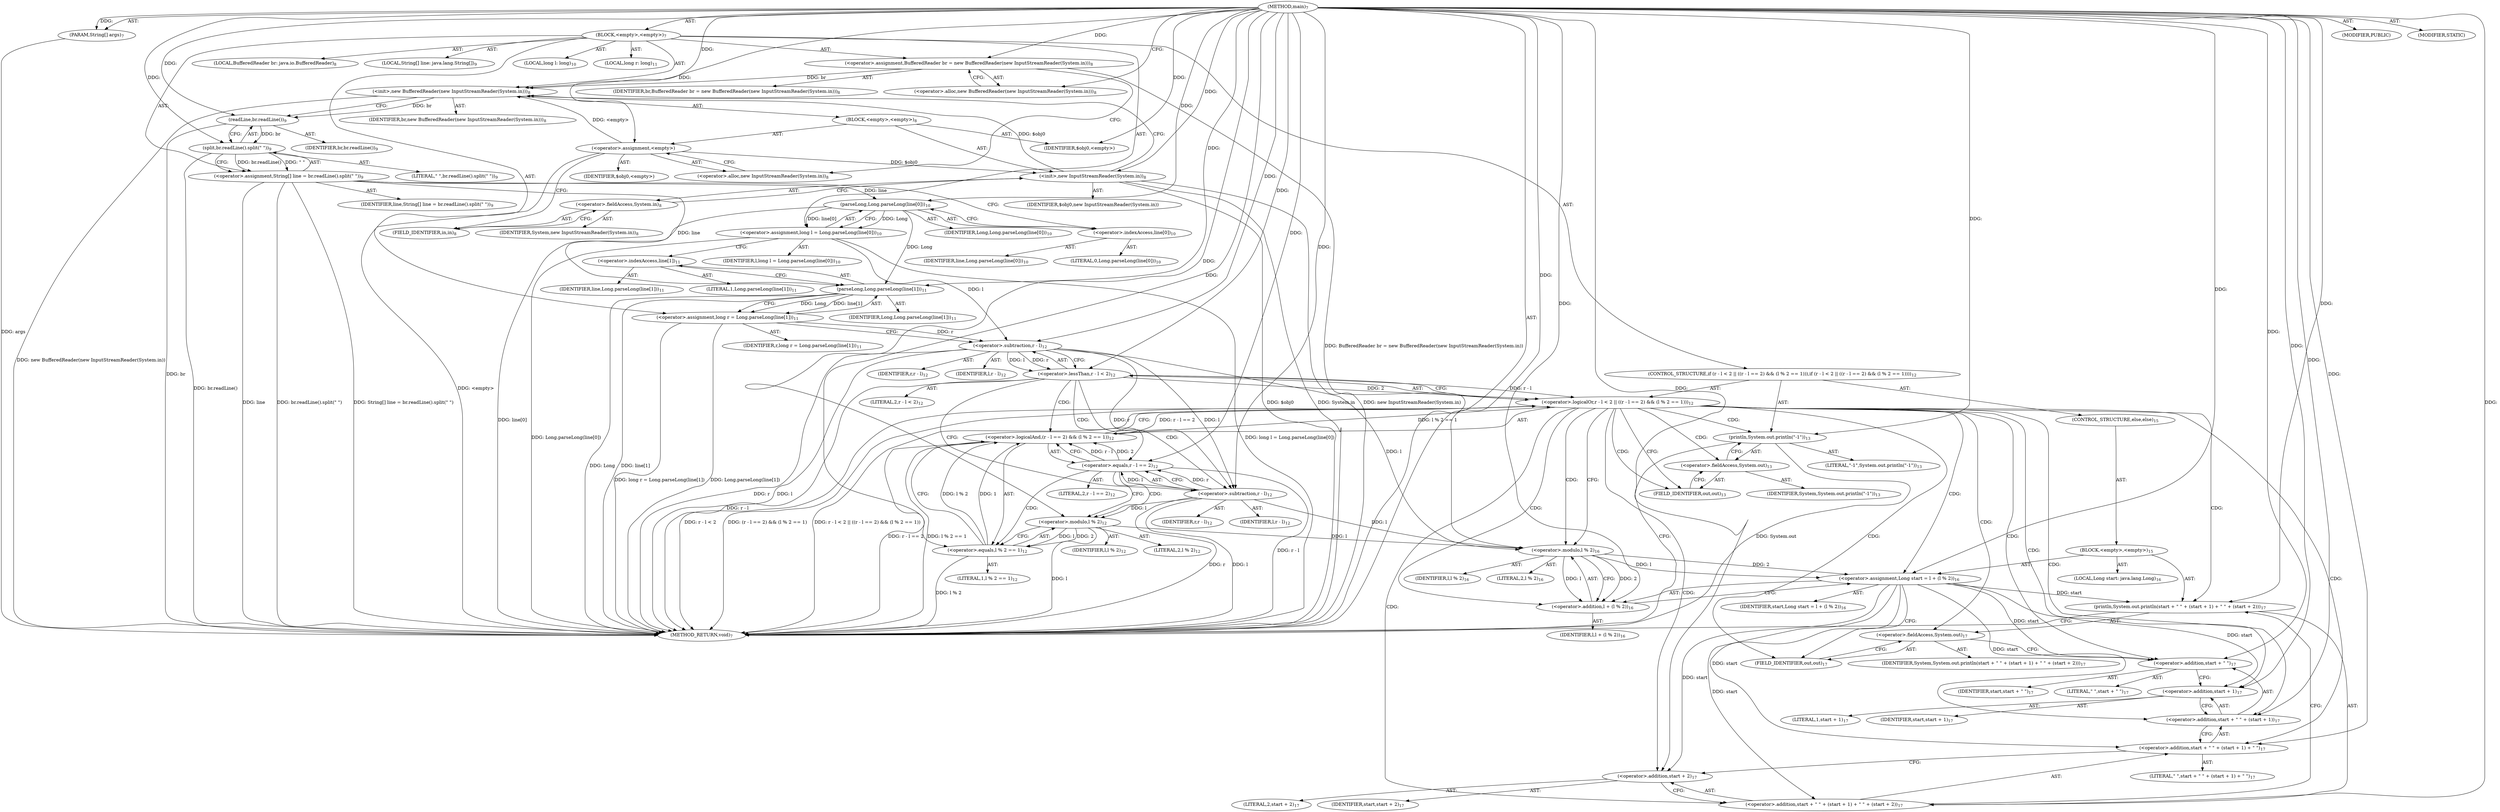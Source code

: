 digraph "main" {  
"19" [label = <(METHOD,main)<SUB>7</SUB>> ]
"20" [label = <(PARAM,String[] args)<SUB>7</SUB>> ]
"21" [label = <(BLOCK,&lt;empty&gt;,&lt;empty&gt;)<SUB>7</SUB>> ]
"4" [label = <(LOCAL,BufferedReader br: java.io.BufferedReader)<SUB>8</SUB>> ]
"22" [label = <(&lt;operator&gt;.assignment,BufferedReader br = new BufferedReader(new InputStreamReader(System.in)))<SUB>8</SUB>> ]
"23" [label = <(IDENTIFIER,br,BufferedReader br = new BufferedReader(new InputStreamReader(System.in)))<SUB>8</SUB>> ]
"24" [label = <(&lt;operator&gt;.alloc,new BufferedReader(new InputStreamReader(System.in)))<SUB>8</SUB>> ]
"25" [label = <(&lt;init&gt;,new BufferedReader(new InputStreamReader(System.in)))<SUB>8</SUB>> ]
"3" [label = <(IDENTIFIER,br,new BufferedReader(new InputStreamReader(System.in)))<SUB>8</SUB>> ]
"26" [label = <(BLOCK,&lt;empty&gt;,&lt;empty&gt;)<SUB>8</SUB>> ]
"27" [label = <(&lt;operator&gt;.assignment,&lt;empty&gt;)> ]
"28" [label = <(IDENTIFIER,$obj0,&lt;empty&gt;)> ]
"29" [label = <(&lt;operator&gt;.alloc,new InputStreamReader(System.in))<SUB>8</SUB>> ]
"30" [label = <(&lt;init&gt;,new InputStreamReader(System.in))<SUB>8</SUB>> ]
"31" [label = <(IDENTIFIER,$obj0,new InputStreamReader(System.in))> ]
"32" [label = <(&lt;operator&gt;.fieldAccess,System.in)<SUB>8</SUB>> ]
"33" [label = <(IDENTIFIER,System,new InputStreamReader(System.in))<SUB>8</SUB>> ]
"34" [label = <(FIELD_IDENTIFIER,in,in)<SUB>8</SUB>> ]
"35" [label = <(IDENTIFIER,$obj0,&lt;empty&gt;)> ]
"36" [label = <(LOCAL,String[] line: java.lang.String[])<SUB>9</SUB>> ]
"37" [label = <(&lt;operator&gt;.assignment,String[] line = br.readLine().split(&quot; &quot;))<SUB>9</SUB>> ]
"38" [label = <(IDENTIFIER,line,String[] line = br.readLine().split(&quot; &quot;))<SUB>9</SUB>> ]
"39" [label = <(split,br.readLine().split(&quot; &quot;))<SUB>9</SUB>> ]
"40" [label = <(readLine,br.readLine())<SUB>9</SUB>> ]
"41" [label = <(IDENTIFIER,br,br.readLine())<SUB>9</SUB>> ]
"42" [label = <(LITERAL,&quot; &quot;,br.readLine().split(&quot; &quot;))<SUB>9</SUB>> ]
"43" [label = <(LOCAL,long l: long)<SUB>10</SUB>> ]
"44" [label = <(&lt;operator&gt;.assignment,long l = Long.parseLong(line[0]))<SUB>10</SUB>> ]
"45" [label = <(IDENTIFIER,l,long l = Long.parseLong(line[0]))<SUB>10</SUB>> ]
"46" [label = <(parseLong,Long.parseLong(line[0]))<SUB>10</SUB>> ]
"47" [label = <(IDENTIFIER,Long,Long.parseLong(line[0]))<SUB>10</SUB>> ]
"48" [label = <(&lt;operator&gt;.indexAccess,line[0])<SUB>10</SUB>> ]
"49" [label = <(IDENTIFIER,line,Long.parseLong(line[0]))<SUB>10</SUB>> ]
"50" [label = <(LITERAL,0,Long.parseLong(line[0]))<SUB>10</SUB>> ]
"51" [label = <(LOCAL,long r: long)<SUB>11</SUB>> ]
"52" [label = <(&lt;operator&gt;.assignment,long r = Long.parseLong(line[1]))<SUB>11</SUB>> ]
"53" [label = <(IDENTIFIER,r,long r = Long.parseLong(line[1]))<SUB>11</SUB>> ]
"54" [label = <(parseLong,Long.parseLong(line[1]))<SUB>11</SUB>> ]
"55" [label = <(IDENTIFIER,Long,Long.parseLong(line[1]))<SUB>11</SUB>> ]
"56" [label = <(&lt;operator&gt;.indexAccess,line[1])<SUB>11</SUB>> ]
"57" [label = <(IDENTIFIER,line,Long.parseLong(line[1]))<SUB>11</SUB>> ]
"58" [label = <(LITERAL,1,Long.parseLong(line[1]))<SUB>11</SUB>> ]
"59" [label = <(CONTROL_STRUCTURE,if (r - l &lt; 2 || ((r - l == 2) &amp;&amp; (l % 2 == 1))),if (r - l &lt; 2 || ((r - l == 2) &amp;&amp; (l % 2 == 1))))<SUB>12</SUB>> ]
"60" [label = <(&lt;operator&gt;.logicalOr,r - l &lt; 2 || ((r - l == 2) &amp;&amp; (l % 2 == 1)))<SUB>12</SUB>> ]
"61" [label = <(&lt;operator&gt;.lessThan,r - l &lt; 2)<SUB>12</SUB>> ]
"62" [label = <(&lt;operator&gt;.subtraction,r - l)<SUB>12</SUB>> ]
"63" [label = <(IDENTIFIER,r,r - l)<SUB>12</SUB>> ]
"64" [label = <(IDENTIFIER,l,r - l)<SUB>12</SUB>> ]
"65" [label = <(LITERAL,2,r - l &lt; 2)<SUB>12</SUB>> ]
"66" [label = <(&lt;operator&gt;.logicalAnd,(r - l == 2) &amp;&amp; (l % 2 == 1))<SUB>12</SUB>> ]
"67" [label = <(&lt;operator&gt;.equals,r - l == 2)<SUB>12</SUB>> ]
"68" [label = <(&lt;operator&gt;.subtraction,r - l)<SUB>12</SUB>> ]
"69" [label = <(IDENTIFIER,r,r - l)<SUB>12</SUB>> ]
"70" [label = <(IDENTIFIER,l,r - l)<SUB>12</SUB>> ]
"71" [label = <(LITERAL,2,r - l == 2)<SUB>12</SUB>> ]
"72" [label = <(&lt;operator&gt;.equals,l % 2 == 1)<SUB>12</SUB>> ]
"73" [label = <(&lt;operator&gt;.modulo,l % 2)<SUB>12</SUB>> ]
"74" [label = <(IDENTIFIER,l,l % 2)<SUB>12</SUB>> ]
"75" [label = <(LITERAL,2,l % 2)<SUB>12</SUB>> ]
"76" [label = <(LITERAL,1,l % 2 == 1)<SUB>12</SUB>> ]
"77" [label = <(println,System.out.println(&quot;-1&quot;))<SUB>13</SUB>> ]
"78" [label = <(&lt;operator&gt;.fieldAccess,System.out)<SUB>13</SUB>> ]
"79" [label = <(IDENTIFIER,System,System.out.println(&quot;-1&quot;))<SUB>13</SUB>> ]
"80" [label = <(FIELD_IDENTIFIER,out,out)<SUB>13</SUB>> ]
"81" [label = <(LITERAL,&quot;-1&quot;,System.out.println(&quot;-1&quot;))<SUB>13</SUB>> ]
"82" [label = <(CONTROL_STRUCTURE,else,else)<SUB>15</SUB>> ]
"83" [label = <(BLOCK,&lt;empty&gt;,&lt;empty&gt;)<SUB>15</SUB>> ]
"84" [label = <(LOCAL,Long start: java.lang.Long)<SUB>16</SUB>> ]
"85" [label = <(&lt;operator&gt;.assignment,Long start = l + (l % 2))<SUB>16</SUB>> ]
"86" [label = <(IDENTIFIER,start,Long start = l + (l % 2))<SUB>16</SUB>> ]
"87" [label = <(&lt;operator&gt;.addition,l + (l % 2))<SUB>16</SUB>> ]
"88" [label = <(IDENTIFIER,l,l + (l % 2))<SUB>16</SUB>> ]
"89" [label = <(&lt;operator&gt;.modulo,l % 2)<SUB>16</SUB>> ]
"90" [label = <(IDENTIFIER,l,l % 2)<SUB>16</SUB>> ]
"91" [label = <(LITERAL,2,l % 2)<SUB>16</SUB>> ]
"92" [label = <(println,System.out.println(start + &quot; &quot; + (start + 1) + &quot; &quot; + (start + 2)))<SUB>17</SUB>> ]
"93" [label = <(&lt;operator&gt;.fieldAccess,System.out)<SUB>17</SUB>> ]
"94" [label = <(IDENTIFIER,System,System.out.println(start + &quot; &quot; + (start + 1) + &quot; &quot; + (start + 2)))<SUB>17</SUB>> ]
"95" [label = <(FIELD_IDENTIFIER,out,out)<SUB>17</SUB>> ]
"96" [label = <(&lt;operator&gt;.addition,start + &quot; &quot; + (start + 1) + &quot; &quot; + (start + 2))<SUB>17</SUB>> ]
"97" [label = <(&lt;operator&gt;.addition,start + &quot; &quot; + (start + 1) + &quot; &quot;)<SUB>17</SUB>> ]
"98" [label = <(&lt;operator&gt;.addition,start + &quot; &quot; + (start + 1))<SUB>17</SUB>> ]
"99" [label = <(&lt;operator&gt;.addition,start + &quot; &quot;)<SUB>17</SUB>> ]
"100" [label = <(IDENTIFIER,start,start + &quot; &quot;)<SUB>17</SUB>> ]
"101" [label = <(LITERAL,&quot; &quot;,start + &quot; &quot;)<SUB>17</SUB>> ]
"102" [label = <(&lt;operator&gt;.addition,start + 1)<SUB>17</SUB>> ]
"103" [label = <(IDENTIFIER,start,start + 1)<SUB>17</SUB>> ]
"104" [label = <(LITERAL,1,start + 1)<SUB>17</SUB>> ]
"105" [label = <(LITERAL,&quot; &quot;,start + &quot; &quot; + (start + 1) + &quot; &quot;)<SUB>17</SUB>> ]
"106" [label = <(&lt;operator&gt;.addition,start + 2)<SUB>17</SUB>> ]
"107" [label = <(IDENTIFIER,start,start + 2)<SUB>17</SUB>> ]
"108" [label = <(LITERAL,2,start + 2)<SUB>17</SUB>> ]
"109" [label = <(MODIFIER,PUBLIC)> ]
"110" [label = <(MODIFIER,STATIC)> ]
"111" [label = <(METHOD_RETURN,void)<SUB>7</SUB>> ]
  "19" -> "20"  [ label = "AST: "] 
  "19" -> "21"  [ label = "AST: "] 
  "19" -> "109"  [ label = "AST: "] 
  "19" -> "110"  [ label = "AST: "] 
  "19" -> "111"  [ label = "AST: "] 
  "21" -> "4"  [ label = "AST: "] 
  "21" -> "22"  [ label = "AST: "] 
  "21" -> "25"  [ label = "AST: "] 
  "21" -> "36"  [ label = "AST: "] 
  "21" -> "37"  [ label = "AST: "] 
  "21" -> "43"  [ label = "AST: "] 
  "21" -> "44"  [ label = "AST: "] 
  "21" -> "51"  [ label = "AST: "] 
  "21" -> "52"  [ label = "AST: "] 
  "21" -> "59"  [ label = "AST: "] 
  "22" -> "23"  [ label = "AST: "] 
  "22" -> "24"  [ label = "AST: "] 
  "25" -> "3"  [ label = "AST: "] 
  "25" -> "26"  [ label = "AST: "] 
  "26" -> "27"  [ label = "AST: "] 
  "26" -> "30"  [ label = "AST: "] 
  "26" -> "35"  [ label = "AST: "] 
  "27" -> "28"  [ label = "AST: "] 
  "27" -> "29"  [ label = "AST: "] 
  "30" -> "31"  [ label = "AST: "] 
  "30" -> "32"  [ label = "AST: "] 
  "32" -> "33"  [ label = "AST: "] 
  "32" -> "34"  [ label = "AST: "] 
  "37" -> "38"  [ label = "AST: "] 
  "37" -> "39"  [ label = "AST: "] 
  "39" -> "40"  [ label = "AST: "] 
  "39" -> "42"  [ label = "AST: "] 
  "40" -> "41"  [ label = "AST: "] 
  "44" -> "45"  [ label = "AST: "] 
  "44" -> "46"  [ label = "AST: "] 
  "46" -> "47"  [ label = "AST: "] 
  "46" -> "48"  [ label = "AST: "] 
  "48" -> "49"  [ label = "AST: "] 
  "48" -> "50"  [ label = "AST: "] 
  "52" -> "53"  [ label = "AST: "] 
  "52" -> "54"  [ label = "AST: "] 
  "54" -> "55"  [ label = "AST: "] 
  "54" -> "56"  [ label = "AST: "] 
  "56" -> "57"  [ label = "AST: "] 
  "56" -> "58"  [ label = "AST: "] 
  "59" -> "60"  [ label = "AST: "] 
  "59" -> "77"  [ label = "AST: "] 
  "59" -> "82"  [ label = "AST: "] 
  "60" -> "61"  [ label = "AST: "] 
  "60" -> "66"  [ label = "AST: "] 
  "61" -> "62"  [ label = "AST: "] 
  "61" -> "65"  [ label = "AST: "] 
  "62" -> "63"  [ label = "AST: "] 
  "62" -> "64"  [ label = "AST: "] 
  "66" -> "67"  [ label = "AST: "] 
  "66" -> "72"  [ label = "AST: "] 
  "67" -> "68"  [ label = "AST: "] 
  "67" -> "71"  [ label = "AST: "] 
  "68" -> "69"  [ label = "AST: "] 
  "68" -> "70"  [ label = "AST: "] 
  "72" -> "73"  [ label = "AST: "] 
  "72" -> "76"  [ label = "AST: "] 
  "73" -> "74"  [ label = "AST: "] 
  "73" -> "75"  [ label = "AST: "] 
  "77" -> "78"  [ label = "AST: "] 
  "77" -> "81"  [ label = "AST: "] 
  "78" -> "79"  [ label = "AST: "] 
  "78" -> "80"  [ label = "AST: "] 
  "82" -> "83"  [ label = "AST: "] 
  "83" -> "84"  [ label = "AST: "] 
  "83" -> "85"  [ label = "AST: "] 
  "83" -> "92"  [ label = "AST: "] 
  "85" -> "86"  [ label = "AST: "] 
  "85" -> "87"  [ label = "AST: "] 
  "87" -> "88"  [ label = "AST: "] 
  "87" -> "89"  [ label = "AST: "] 
  "89" -> "90"  [ label = "AST: "] 
  "89" -> "91"  [ label = "AST: "] 
  "92" -> "93"  [ label = "AST: "] 
  "92" -> "96"  [ label = "AST: "] 
  "93" -> "94"  [ label = "AST: "] 
  "93" -> "95"  [ label = "AST: "] 
  "96" -> "97"  [ label = "AST: "] 
  "96" -> "106"  [ label = "AST: "] 
  "97" -> "98"  [ label = "AST: "] 
  "97" -> "105"  [ label = "AST: "] 
  "98" -> "99"  [ label = "AST: "] 
  "98" -> "102"  [ label = "AST: "] 
  "99" -> "100"  [ label = "AST: "] 
  "99" -> "101"  [ label = "AST: "] 
  "102" -> "103"  [ label = "AST: "] 
  "102" -> "104"  [ label = "AST: "] 
  "106" -> "107"  [ label = "AST: "] 
  "106" -> "108"  [ label = "AST: "] 
  "22" -> "29"  [ label = "CFG: "] 
  "25" -> "40"  [ label = "CFG: "] 
  "37" -> "48"  [ label = "CFG: "] 
  "44" -> "56"  [ label = "CFG: "] 
  "52" -> "62"  [ label = "CFG: "] 
  "24" -> "22"  [ label = "CFG: "] 
  "39" -> "37"  [ label = "CFG: "] 
  "46" -> "44"  [ label = "CFG: "] 
  "54" -> "52"  [ label = "CFG: "] 
  "60" -> "80"  [ label = "CFG: "] 
  "60" -> "89"  [ label = "CFG: "] 
  "77" -> "111"  [ label = "CFG: "] 
  "27" -> "34"  [ label = "CFG: "] 
  "30" -> "25"  [ label = "CFG: "] 
  "40" -> "39"  [ label = "CFG: "] 
  "48" -> "46"  [ label = "CFG: "] 
  "56" -> "54"  [ label = "CFG: "] 
  "61" -> "60"  [ label = "CFG: "] 
  "61" -> "68"  [ label = "CFG: "] 
  "66" -> "60"  [ label = "CFG: "] 
  "78" -> "77"  [ label = "CFG: "] 
  "29" -> "27"  [ label = "CFG: "] 
  "32" -> "30"  [ label = "CFG: "] 
  "62" -> "61"  [ label = "CFG: "] 
  "67" -> "66"  [ label = "CFG: "] 
  "67" -> "73"  [ label = "CFG: "] 
  "72" -> "66"  [ label = "CFG: "] 
  "80" -> "78"  [ label = "CFG: "] 
  "85" -> "95"  [ label = "CFG: "] 
  "92" -> "111"  [ label = "CFG: "] 
  "34" -> "32"  [ label = "CFG: "] 
  "68" -> "67"  [ label = "CFG: "] 
  "73" -> "72"  [ label = "CFG: "] 
  "87" -> "85"  [ label = "CFG: "] 
  "93" -> "99"  [ label = "CFG: "] 
  "96" -> "92"  [ label = "CFG: "] 
  "89" -> "87"  [ label = "CFG: "] 
  "95" -> "93"  [ label = "CFG: "] 
  "97" -> "106"  [ label = "CFG: "] 
  "106" -> "96"  [ label = "CFG: "] 
  "98" -> "97"  [ label = "CFG: "] 
  "99" -> "102"  [ label = "CFG: "] 
  "102" -> "98"  [ label = "CFG: "] 
  "19" -> "24"  [ label = "CFG: "] 
  "20" -> "111"  [ label = "DDG: args"] 
  "22" -> "111"  [ label = "DDG: BufferedReader br = new BufferedReader(new InputStreamReader(System.in))"] 
  "27" -> "111"  [ label = "DDG: &lt;empty&gt;"] 
  "30" -> "111"  [ label = "DDG: $obj0"] 
  "30" -> "111"  [ label = "DDG: System.in"] 
  "30" -> "111"  [ label = "DDG: new InputStreamReader(System.in)"] 
  "25" -> "111"  [ label = "DDG: new BufferedReader(new InputStreamReader(System.in))"] 
  "37" -> "111"  [ label = "DDG: line"] 
  "40" -> "111"  [ label = "DDG: br"] 
  "39" -> "111"  [ label = "DDG: br.readLine()"] 
  "37" -> "111"  [ label = "DDG: br.readLine().split(&quot; &quot;)"] 
  "37" -> "111"  [ label = "DDG: String[] line = br.readLine().split(&quot; &quot;)"] 
  "46" -> "111"  [ label = "DDG: line[0]"] 
  "44" -> "111"  [ label = "DDG: Long.parseLong(line[0])"] 
  "44" -> "111"  [ label = "DDG: long l = Long.parseLong(line[0])"] 
  "54" -> "111"  [ label = "DDG: Long"] 
  "54" -> "111"  [ label = "DDG: line[1]"] 
  "52" -> "111"  [ label = "DDG: Long.parseLong(line[1])"] 
  "52" -> "111"  [ label = "DDG: long r = Long.parseLong(line[1])"] 
  "62" -> "111"  [ label = "DDG: r"] 
  "62" -> "111"  [ label = "DDG: l"] 
  "61" -> "111"  [ label = "DDG: r - l"] 
  "60" -> "111"  [ label = "DDG: r - l &lt; 2"] 
  "68" -> "111"  [ label = "DDG: r"] 
  "68" -> "111"  [ label = "DDG: l"] 
  "67" -> "111"  [ label = "DDG: r - l"] 
  "66" -> "111"  [ label = "DDG: r - l == 2"] 
  "73" -> "111"  [ label = "DDG: l"] 
  "72" -> "111"  [ label = "DDG: l % 2"] 
  "66" -> "111"  [ label = "DDG: l % 2 == 1"] 
  "60" -> "111"  [ label = "DDG: (r - l == 2) &amp;&amp; (l % 2 == 1)"] 
  "60" -> "111"  [ label = "DDG: r - l &lt; 2 || ((r - l == 2) &amp;&amp; (l % 2 == 1))"] 
  "77" -> "111"  [ label = "DDG: System.out"] 
  "19" -> "20"  [ label = "DDG: "] 
  "19" -> "22"  [ label = "DDG: "] 
  "39" -> "37"  [ label = "DDG: br.readLine()"] 
  "39" -> "37"  [ label = "DDG: &quot; &quot;"] 
  "46" -> "44"  [ label = "DDG: Long"] 
  "46" -> "44"  [ label = "DDG: line[0]"] 
  "54" -> "52"  [ label = "DDG: Long"] 
  "54" -> "52"  [ label = "DDG: line[1]"] 
  "22" -> "25"  [ label = "DDG: br"] 
  "19" -> "25"  [ label = "DDG: "] 
  "27" -> "25"  [ label = "DDG: &lt;empty&gt;"] 
  "30" -> "25"  [ label = "DDG: $obj0"] 
  "19" -> "27"  [ label = "DDG: "] 
  "19" -> "35"  [ label = "DDG: "] 
  "40" -> "39"  [ label = "DDG: br"] 
  "19" -> "39"  [ label = "DDG: "] 
  "19" -> "46"  [ label = "DDG: "] 
  "37" -> "46"  [ label = "DDG: line"] 
  "46" -> "54"  [ label = "DDG: Long"] 
  "19" -> "54"  [ label = "DDG: "] 
  "37" -> "54"  [ label = "DDG: line"] 
  "61" -> "60"  [ label = "DDG: r - l"] 
  "61" -> "60"  [ label = "DDG: 2"] 
  "66" -> "60"  [ label = "DDG: r - l == 2"] 
  "66" -> "60"  [ label = "DDG: l % 2 == 1"] 
  "19" -> "77"  [ label = "DDG: "] 
  "27" -> "30"  [ label = "DDG: $obj0"] 
  "19" -> "30"  [ label = "DDG: "] 
  "25" -> "40"  [ label = "DDG: br"] 
  "19" -> "40"  [ label = "DDG: "] 
  "62" -> "61"  [ label = "DDG: r"] 
  "62" -> "61"  [ label = "DDG: l"] 
  "19" -> "61"  [ label = "DDG: "] 
  "67" -> "66"  [ label = "DDG: r - l"] 
  "67" -> "66"  [ label = "DDG: 2"] 
  "72" -> "66"  [ label = "DDG: l % 2"] 
  "72" -> "66"  [ label = "DDG: 1"] 
  "89" -> "85"  [ label = "DDG: l"] 
  "19" -> "85"  [ label = "DDG: "] 
  "89" -> "85"  [ label = "DDG: 2"] 
  "52" -> "62"  [ label = "DDG: r"] 
  "19" -> "62"  [ label = "DDG: "] 
  "44" -> "62"  [ label = "DDG: l"] 
  "68" -> "67"  [ label = "DDG: r"] 
  "68" -> "67"  [ label = "DDG: l"] 
  "19" -> "67"  [ label = "DDG: "] 
  "73" -> "72"  [ label = "DDG: l"] 
  "73" -> "72"  [ label = "DDG: 2"] 
  "19" -> "72"  [ label = "DDG: "] 
  "85" -> "92"  [ label = "DDG: start"] 
  "19" -> "92"  [ label = "DDG: "] 
  "62" -> "68"  [ label = "DDG: r"] 
  "19" -> "68"  [ label = "DDG: "] 
  "62" -> "68"  [ label = "DDG: l"] 
  "68" -> "73"  [ label = "DDG: l"] 
  "19" -> "73"  [ label = "DDG: "] 
  "89" -> "87"  [ label = "DDG: l"] 
  "19" -> "87"  [ label = "DDG: "] 
  "89" -> "87"  [ label = "DDG: 2"] 
  "85" -> "96"  [ label = "DDG: start"] 
  "19" -> "96"  [ label = "DDG: "] 
  "62" -> "89"  [ label = "DDG: l"] 
  "68" -> "89"  [ label = "DDG: l"] 
  "73" -> "89"  [ label = "DDG: l"] 
  "19" -> "89"  [ label = "DDG: "] 
  "85" -> "97"  [ label = "DDG: start"] 
  "19" -> "97"  [ label = "DDG: "] 
  "19" -> "106"  [ label = "DDG: "] 
  "85" -> "106"  [ label = "DDG: start"] 
  "85" -> "98"  [ label = "DDG: start"] 
  "19" -> "98"  [ label = "DDG: "] 
  "85" -> "99"  [ label = "DDG: start"] 
  "19" -> "99"  [ label = "DDG: "] 
  "19" -> "102"  [ label = "DDG: "] 
  "85" -> "102"  [ label = "DDG: start"] 
  "60" -> "80"  [ label = "CDG: "] 
  "60" -> "96"  [ label = "CDG: "] 
  "60" -> "77"  [ label = "CDG: "] 
  "60" -> "89"  [ label = "CDG: "] 
  "60" -> "98"  [ label = "CDG: "] 
  "60" -> "99"  [ label = "CDG: "] 
  "60" -> "102"  [ label = "CDG: "] 
  "60" -> "85"  [ label = "CDG: "] 
  "60" -> "95"  [ label = "CDG: "] 
  "60" -> "92"  [ label = "CDG: "] 
  "60" -> "106"  [ label = "CDG: "] 
  "60" -> "87"  [ label = "CDG: "] 
  "60" -> "97"  [ label = "CDG: "] 
  "60" -> "93"  [ label = "CDG: "] 
  "60" -> "78"  [ label = "CDG: "] 
  "61" -> "68"  [ label = "CDG: "] 
  "61" -> "66"  [ label = "CDG: "] 
  "61" -> "67"  [ label = "CDG: "] 
  "67" -> "73"  [ label = "CDG: "] 
  "67" -> "72"  [ label = "CDG: "] 
}
